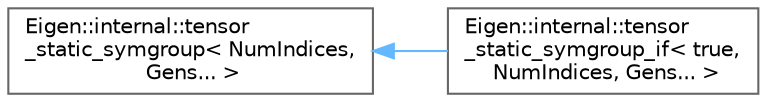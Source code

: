 digraph "类继承关系图"
{
 // LATEX_PDF_SIZE
  bgcolor="transparent";
  edge [fontname=Helvetica,fontsize=10,labelfontname=Helvetica,labelfontsize=10];
  node [fontname=Helvetica,fontsize=10,shape=box,height=0.2,width=0.4];
  rankdir="LR";
  Node0 [id="Node000000",label="Eigen::internal::tensor\l_static_symgroup\< NumIndices,\l Gens... \>",height=0.2,width=0.4,color="grey40", fillcolor="white", style="filled",URL="$struct_eigen_1_1internal_1_1tensor__static__symgroup.html",tooltip=" "];
  Node0 -> Node1 [id="edge4369_Node000000_Node000001",dir="back",color="steelblue1",style="solid",tooltip=" "];
  Node1 [id="Node000001",label="Eigen::internal::tensor\l_static_symgroup_if\< true,\l NumIndices, Gens... \>",height=0.2,width=0.4,color="grey40", fillcolor="white", style="filled",URL="$struct_eigen_1_1internal_1_1tensor__static__symgroup__if_3_01true_00_01_num_indices_00_01_gens_8_8_8_01_4.html",tooltip=" "];
}

